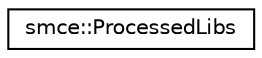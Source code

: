 digraph "Graphical Class Hierarchy"
{
 // LATEX_PDF_SIZE
  edge [fontname="Helvetica",fontsize="10",labelfontname="Helvetica",labelfontsize="10"];
  node [fontname="Helvetica",fontsize="10",shape=record];
  rankdir="LR";
  Node0 [label="smce::ProcessedLibs",height=0.2,width=0.4,color="black", fillcolor="white", style="filled",URL="$structsmce_1_1_processed_libs.html",tooltip=" "];
}

